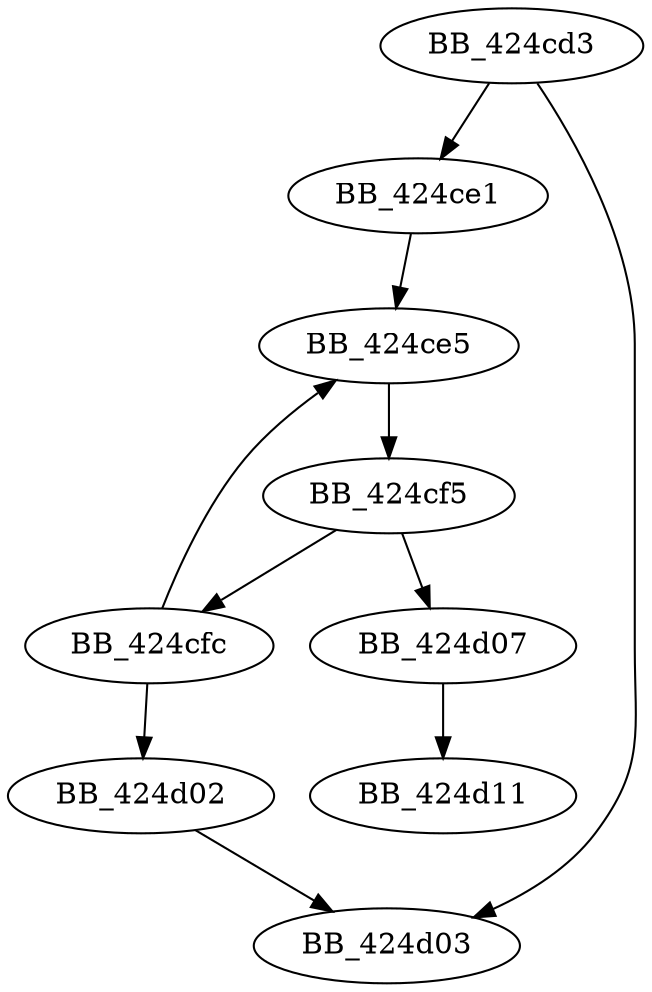 DiGraph __wcscats{
BB_424cd3->BB_424ce1
BB_424cd3->BB_424d03
BB_424ce1->BB_424ce5
BB_424ce5->BB_424cf5
BB_424cf5->BB_424cfc
BB_424cf5->BB_424d07
BB_424cfc->BB_424ce5
BB_424cfc->BB_424d02
BB_424d02->BB_424d03
BB_424d07->BB_424d11
}

